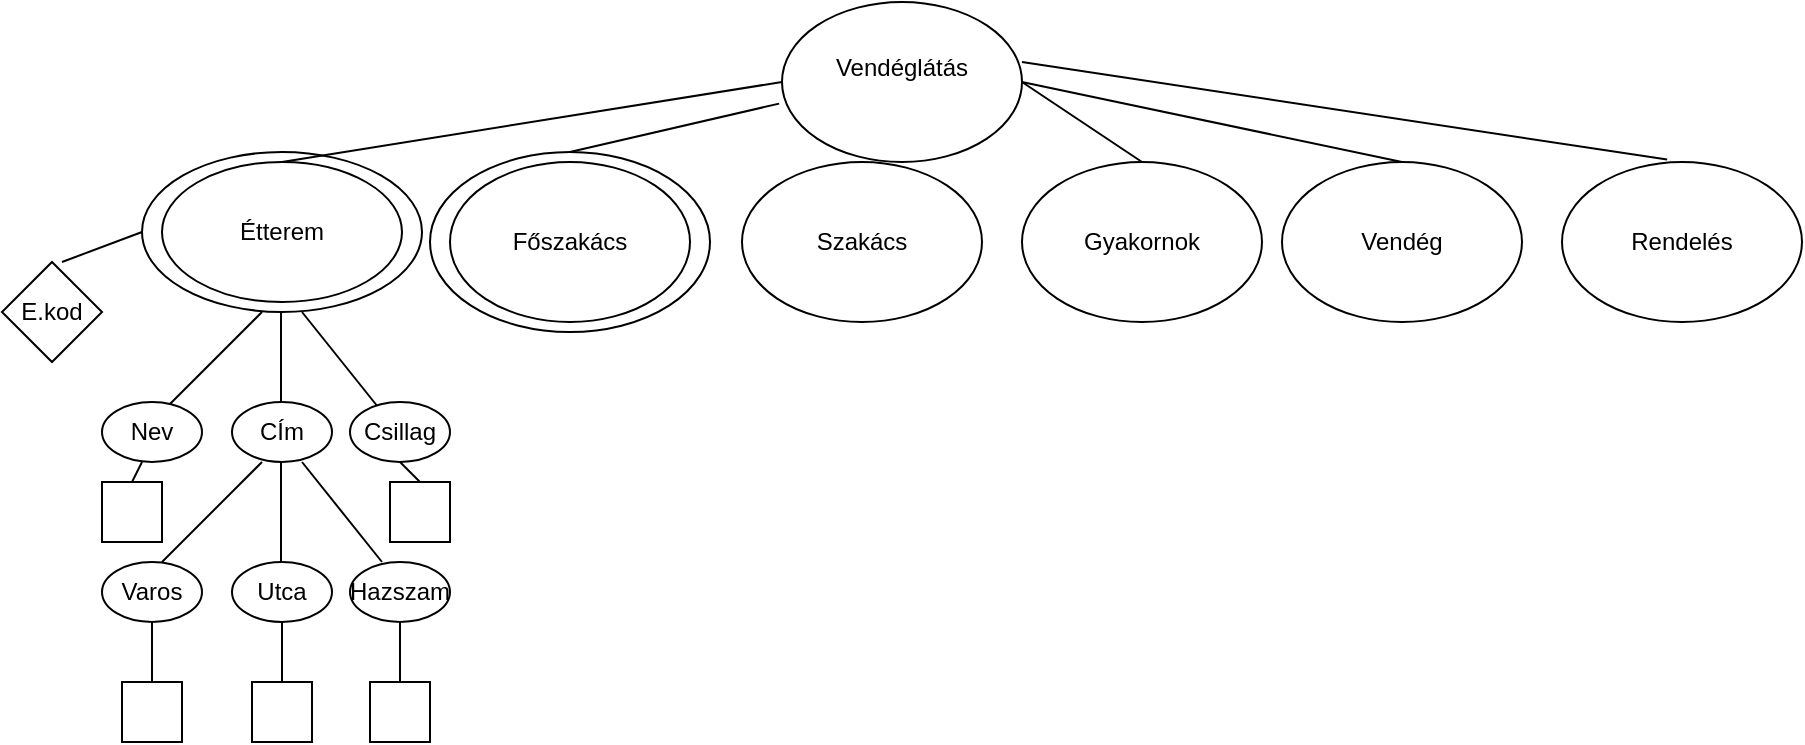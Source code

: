 <mxfile version="28.2.4">
  <diagram name="1 oldal" id="V8_aPk5_DcBfpDvMYja9">
    <mxGraphModel dx="1861" dy="570" grid="1" gridSize="10" guides="1" tooltips="1" connect="1" arrows="1" fold="1" page="1" pageScale="1" pageWidth="827" pageHeight="1169" math="0" shadow="0">
      <root>
        <mxCell id="0" />
        <mxCell id="1" parent="0" />
        <mxCell id="arJrZnS5iK8CLmF6oBqJ-1" value="Vendéglátás&lt;div&gt;&lt;br&gt;&lt;/div&gt;" style="ellipse;whiteSpace=wrap;html=1;" vertex="1" parent="1">
          <mxGeometry x="330" y="40" width="120" height="80" as="geometry" />
        </mxCell>
        <mxCell id="arJrZnS5iK8CLmF6oBqJ-6" value="Szakács" style="ellipse;whiteSpace=wrap;html=1;" vertex="1" parent="1">
          <mxGeometry x="310" y="120" width="120" height="80" as="geometry" />
        </mxCell>
        <mxCell id="arJrZnS5iK8CLmF6oBqJ-8" value="Vendég" style="ellipse;whiteSpace=wrap;html=1;" vertex="1" parent="1">
          <mxGeometry x="580" y="120" width="120" height="80" as="geometry" />
        </mxCell>
        <mxCell id="arJrZnS5iK8CLmF6oBqJ-9" value="Gyakornok" style="ellipse;whiteSpace=wrap;html=1;" vertex="1" parent="1">
          <mxGeometry x="450" y="120" width="120" height="80" as="geometry" />
        </mxCell>
        <mxCell id="arJrZnS5iK8CLmF6oBqJ-10" value="Rendelés" style="ellipse;whiteSpace=wrap;html=1;" vertex="1" parent="1">
          <mxGeometry x="720" y="120" width="120" height="80" as="geometry" />
        </mxCell>
        <mxCell id="arJrZnS5iK8CLmF6oBqJ-11" value="" style="ellipse;whiteSpace=wrap;html=1;" vertex="1" parent="1">
          <mxGeometry x="10" y="115" width="140" height="80" as="geometry" />
        </mxCell>
        <mxCell id="arJrZnS5iK8CLmF6oBqJ-12" value="" style="ellipse;whiteSpace=wrap;html=1;" vertex="1" parent="1">
          <mxGeometry x="154" y="115" width="140" height="90" as="geometry" />
        </mxCell>
        <mxCell id="arJrZnS5iK8CLmF6oBqJ-5" value="Főszakács" style="ellipse;whiteSpace=wrap;html=1;" vertex="1" parent="1">
          <mxGeometry x="164" y="120" width="120" height="80" as="geometry" />
        </mxCell>
        <mxCell id="arJrZnS5iK8CLmF6oBqJ-14" value="E.kod" style="rhombus;whiteSpace=wrap;html=1;" vertex="1" parent="1">
          <mxGeometry x="-60" y="170" width="50" height="50" as="geometry" />
        </mxCell>
        <mxCell id="arJrZnS5iK8CLmF6oBqJ-16" value="" style="endArrow=none;html=1;rounded=0;entryX=0;entryY=0.5;entryDx=0;entryDy=0;" edge="1" parent="1" target="arJrZnS5iK8CLmF6oBqJ-11">
          <mxGeometry width="50" height="50" relative="1" as="geometry">
            <mxPoint x="-30" y="170" as="sourcePoint" />
            <mxPoint x="20" y="120" as="targetPoint" />
          </mxGeometry>
        </mxCell>
        <mxCell id="arJrZnS5iK8CLmF6oBqJ-17" value="" style="endArrow=none;html=1;rounded=0;" edge="1" parent="1">
          <mxGeometry width="50" height="50" relative="1" as="geometry">
            <mxPoint x="20" y="245" as="sourcePoint" />
            <mxPoint x="70" y="195" as="targetPoint" />
          </mxGeometry>
        </mxCell>
        <mxCell id="arJrZnS5iK8CLmF6oBqJ-18" value="" style="endArrow=none;html=1;rounded=0;" edge="1" parent="1">
          <mxGeometry width="50" height="50" relative="1" as="geometry">
            <mxPoint x="79.5" y="245" as="sourcePoint" />
            <mxPoint x="79.5" y="195" as="targetPoint" />
          </mxGeometry>
        </mxCell>
        <mxCell id="arJrZnS5iK8CLmF6oBqJ-19" value="" style="endArrow=none;html=1;rounded=0;" edge="1" parent="1">
          <mxGeometry width="50" height="50" relative="1" as="geometry">
            <mxPoint x="130" y="245" as="sourcePoint" />
            <mxPoint x="90" y="195" as="targetPoint" />
          </mxGeometry>
        </mxCell>
        <mxCell id="arJrZnS5iK8CLmF6oBqJ-20" value="CÍm" style="ellipse;whiteSpace=wrap;html=1;" vertex="1" parent="1">
          <mxGeometry x="55" y="240" width="50" height="30" as="geometry" />
        </mxCell>
        <mxCell id="arJrZnS5iK8CLmF6oBqJ-21" value="Csillag&lt;span style=&quot;color: rgba(0, 0, 0, 0); font-family: monospace; font-size: 0px; text-align: start; text-wrap-mode: nowrap;&quot;&gt;%3CmxGraphModel%3E%3Croot%3E%3CmxCell%20id%3D%220%22%2F%3E%3CmxCell%20id%3D%221%22%20parent%3D%220%22%2F%3E%3CmxCell%20id%3D%222%22%20value%3D%22C%C3%8Dm%22%20style%3D%22ellipse%3BwhiteSpace%3Dwrap%3Bhtml%3D1%3B%22%20vertex%3D%221%22%20parent%3D%221%22%3E%3CmxGeometry%20x%3D%2255%22%20y%3D%22240%22%20width%3D%2250%22%20height%3D%2230%22%20as%3D%22geometry%22%2F%3E%3C%2FmxCell%3E%3C%2Froot%3E%3C%2FmxGraphModel%3E&lt;/span&gt;" style="ellipse;whiteSpace=wrap;html=1;" vertex="1" parent="1">
          <mxGeometry x="114" y="240" width="50" height="30" as="geometry" />
        </mxCell>
        <mxCell id="arJrZnS5iK8CLmF6oBqJ-22" value="Nev" style="ellipse;whiteSpace=wrap;html=1;" vertex="1" parent="1">
          <mxGeometry x="-10" y="240" width="50" height="30" as="geometry" />
        </mxCell>
        <mxCell id="arJrZnS5iK8CLmF6oBqJ-23" value="" style="endArrow=none;html=1;rounded=0;" edge="1" parent="1">
          <mxGeometry width="50" height="50" relative="1" as="geometry">
            <mxPoint x="20" y="320" as="sourcePoint" />
            <mxPoint x="70" y="270" as="targetPoint" />
          </mxGeometry>
        </mxCell>
        <mxCell id="arJrZnS5iK8CLmF6oBqJ-24" value="" style="endArrow=none;html=1;rounded=0;" edge="1" parent="1">
          <mxGeometry width="50" height="50" relative="1" as="geometry">
            <mxPoint x="79.5" y="320" as="sourcePoint" />
            <mxPoint x="79.5" y="270" as="targetPoint" />
          </mxGeometry>
        </mxCell>
        <mxCell id="arJrZnS5iK8CLmF6oBqJ-25" value="" style="endArrow=none;html=1;rounded=0;" edge="1" parent="1">
          <mxGeometry width="50" height="50" relative="1" as="geometry">
            <mxPoint x="130" y="320" as="sourcePoint" />
            <mxPoint x="90" y="270" as="targetPoint" />
          </mxGeometry>
        </mxCell>
        <mxCell id="arJrZnS5iK8CLmF6oBqJ-26" value="Hazszam" style="ellipse;whiteSpace=wrap;html=1;" vertex="1" parent="1">
          <mxGeometry x="114" y="320" width="50" height="30" as="geometry" />
        </mxCell>
        <mxCell id="arJrZnS5iK8CLmF6oBqJ-27" value="Utca" style="ellipse;whiteSpace=wrap;html=1;" vertex="1" parent="1">
          <mxGeometry x="55" y="320" width="50" height="30" as="geometry" />
        </mxCell>
        <mxCell id="arJrZnS5iK8CLmF6oBqJ-28" value="Varos" style="ellipse;whiteSpace=wrap;html=1;" vertex="1" parent="1">
          <mxGeometry x="-10" y="320" width="50" height="30" as="geometry" />
        </mxCell>
        <mxCell id="arJrZnS5iK8CLmF6oBqJ-29" value="Étterem" style="ellipse;whiteSpace=wrap;html=1;" vertex="1" parent="1">
          <mxGeometry x="20" y="120" width="120" height="70" as="geometry" />
        </mxCell>
        <mxCell id="arJrZnS5iK8CLmF6oBqJ-30" value="" style="endArrow=none;html=1;rounded=0;entryX=0;entryY=0.5;entryDx=0;entryDy=0;exitX=0.5;exitY=0;exitDx=0;exitDy=0;" edge="1" parent="1" source="arJrZnS5iK8CLmF6oBqJ-29" target="arJrZnS5iK8CLmF6oBqJ-1">
          <mxGeometry width="50" height="50" relative="1" as="geometry">
            <mxPoint x="80" y="110" as="sourcePoint" />
            <mxPoint x="114" y="70" as="targetPoint" />
          </mxGeometry>
        </mxCell>
        <mxCell id="arJrZnS5iK8CLmF6oBqJ-31" value="" style="endArrow=none;html=1;rounded=0;exitX=1;exitY=0.5;exitDx=0;exitDy=0;entryX=0.5;entryY=0;entryDx=0;entryDy=0;" edge="1" parent="1" source="arJrZnS5iK8CLmF6oBqJ-1" target="arJrZnS5iK8CLmF6oBqJ-9">
          <mxGeometry width="50" height="50" relative="1" as="geometry">
            <mxPoint x="500" y="90" as="sourcePoint" />
            <mxPoint x="550" y="40" as="targetPoint" />
          </mxGeometry>
        </mxCell>
        <mxCell id="arJrZnS5iK8CLmF6oBqJ-32" value="" style="endArrow=none;html=1;rounded=0;entryX=-0.012;entryY=0.635;entryDx=0;entryDy=0;entryPerimeter=0;exitX=0.5;exitY=0;exitDx=0;exitDy=0;" edge="1" parent="1" source="arJrZnS5iK8CLmF6oBqJ-12" target="arJrZnS5iK8CLmF6oBqJ-1">
          <mxGeometry width="50" height="50" relative="1" as="geometry">
            <mxPoint x="390" y="310" as="sourcePoint" />
            <mxPoint x="440" y="260" as="targetPoint" />
          </mxGeometry>
        </mxCell>
        <mxCell id="arJrZnS5iK8CLmF6oBqJ-33" value="" style="endArrow=none;html=1;rounded=0;entryX=1;entryY=0.375;entryDx=0;entryDy=0;entryPerimeter=0;exitX=0.438;exitY=-0.015;exitDx=0;exitDy=0;exitPerimeter=0;" edge="1" parent="1" source="arJrZnS5iK8CLmF6oBqJ-10" target="arJrZnS5iK8CLmF6oBqJ-1">
          <mxGeometry width="50" height="50" relative="1" as="geometry">
            <mxPoint x="390" y="310" as="sourcePoint" />
            <mxPoint x="440" y="260" as="targetPoint" />
          </mxGeometry>
        </mxCell>
        <mxCell id="arJrZnS5iK8CLmF6oBqJ-34" value="" style="endArrow=none;html=1;rounded=0;exitX=0.5;exitY=0;exitDx=0;exitDy=0;" edge="1" parent="1" source="arJrZnS5iK8CLmF6oBqJ-8">
          <mxGeometry width="50" height="50" relative="1" as="geometry">
            <mxPoint x="390" y="310" as="sourcePoint" />
            <mxPoint x="450" y="80" as="targetPoint" />
          </mxGeometry>
        </mxCell>
        <mxCell id="arJrZnS5iK8CLmF6oBqJ-36" value="" style="rounded=0;whiteSpace=wrap;html=1;" vertex="1" parent="1">
          <mxGeometry x="-10" y="280" width="30" height="30" as="geometry" />
        </mxCell>
        <mxCell id="arJrZnS5iK8CLmF6oBqJ-37" value="" style="rounded=0;whiteSpace=wrap;html=1;" vertex="1" parent="1">
          <mxGeometry y="380" width="30" height="30" as="geometry" />
        </mxCell>
        <mxCell id="arJrZnS5iK8CLmF6oBqJ-38" value="" style="rounded=0;whiteSpace=wrap;html=1;" vertex="1" parent="1">
          <mxGeometry x="65" y="380" width="30" height="30" as="geometry" />
        </mxCell>
        <mxCell id="arJrZnS5iK8CLmF6oBqJ-39" value="" style="rounded=0;whiteSpace=wrap;html=1;" vertex="1" parent="1">
          <mxGeometry x="124" y="380" width="30" height="30" as="geometry" />
        </mxCell>
        <mxCell id="arJrZnS5iK8CLmF6oBqJ-40" value="" style="rounded=0;whiteSpace=wrap;html=1;" vertex="1" parent="1">
          <mxGeometry x="134" y="280" width="30" height="30" as="geometry" />
        </mxCell>
        <mxCell id="arJrZnS5iK8CLmF6oBqJ-41" value="" style="endArrow=none;html=1;rounded=0;exitX=0.5;exitY=0;exitDx=0;exitDy=0;" edge="1" parent="1" source="arJrZnS5iK8CLmF6oBqJ-36">
          <mxGeometry width="50" height="50" relative="1" as="geometry">
            <mxPoint x="-40" y="320" as="sourcePoint" />
            <mxPoint x="10" y="270" as="targetPoint" />
          </mxGeometry>
        </mxCell>
        <mxCell id="arJrZnS5iK8CLmF6oBqJ-42" value="" style="endArrow=none;html=1;rounded=0;entryX=0.5;entryY=1;entryDx=0;entryDy=0;exitX=0.5;exitY=0;exitDx=0;exitDy=0;" edge="1" parent="1" source="arJrZnS5iK8CLmF6oBqJ-40" target="arJrZnS5iK8CLmF6oBqJ-21">
          <mxGeometry width="50" height="50" relative="1" as="geometry">
            <mxPoint x="280" y="360" as="sourcePoint" />
            <mxPoint x="330" y="310" as="targetPoint" />
          </mxGeometry>
        </mxCell>
        <mxCell id="arJrZnS5iK8CLmF6oBqJ-43" value="" style="endArrow=none;html=1;rounded=0;entryX=0.5;entryY=1;entryDx=0;entryDy=0;exitX=0.5;exitY=0;exitDx=0;exitDy=0;" edge="1" parent="1" source="arJrZnS5iK8CLmF6oBqJ-37" target="arJrZnS5iK8CLmF6oBqJ-28">
          <mxGeometry width="50" height="50" relative="1" as="geometry">
            <mxPoint x="120" y="540" as="sourcePoint" />
            <mxPoint x="170" y="490" as="targetPoint" />
          </mxGeometry>
        </mxCell>
        <mxCell id="arJrZnS5iK8CLmF6oBqJ-44" value="" style="endArrow=none;html=1;rounded=0;entryX=0.5;entryY=1;entryDx=0;entryDy=0;exitX=0.5;exitY=0;exitDx=0;exitDy=0;" edge="1" parent="1" source="arJrZnS5iK8CLmF6oBqJ-38" target="arJrZnS5iK8CLmF6oBqJ-27">
          <mxGeometry width="50" height="50" relative="1" as="geometry">
            <mxPoint x="110" y="560" as="sourcePoint" />
            <mxPoint x="160" y="510" as="targetPoint" />
          </mxGeometry>
        </mxCell>
        <mxCell id="arJrZnS5iK8CLmF6oBqJ-45" value="" style="endArrow=none;html=1;rounded=0;entryX=0.5;entryY=1;entryDx=0;entryDy=0;exitX=0.5;exitY=0;exitDx=0;exitDy=0;" edge="1" parent="1" source="arJrZnS5iK8CLmF6oBqJ-39" target="arJrZnS5iK8CLmF6oBqJ-26">
          <mxGeometry width="50" height="50" relative="1" as="geometry">
            <mxPoint x="210" y="420" as="sourcePoint" />
            <mxPoint x="260" y="370" as="targetPoint" />
          </mxGeometry>
        </mxCell>
      </root>
    </mxGraphModel>
  </diagram>
</mxfile>
